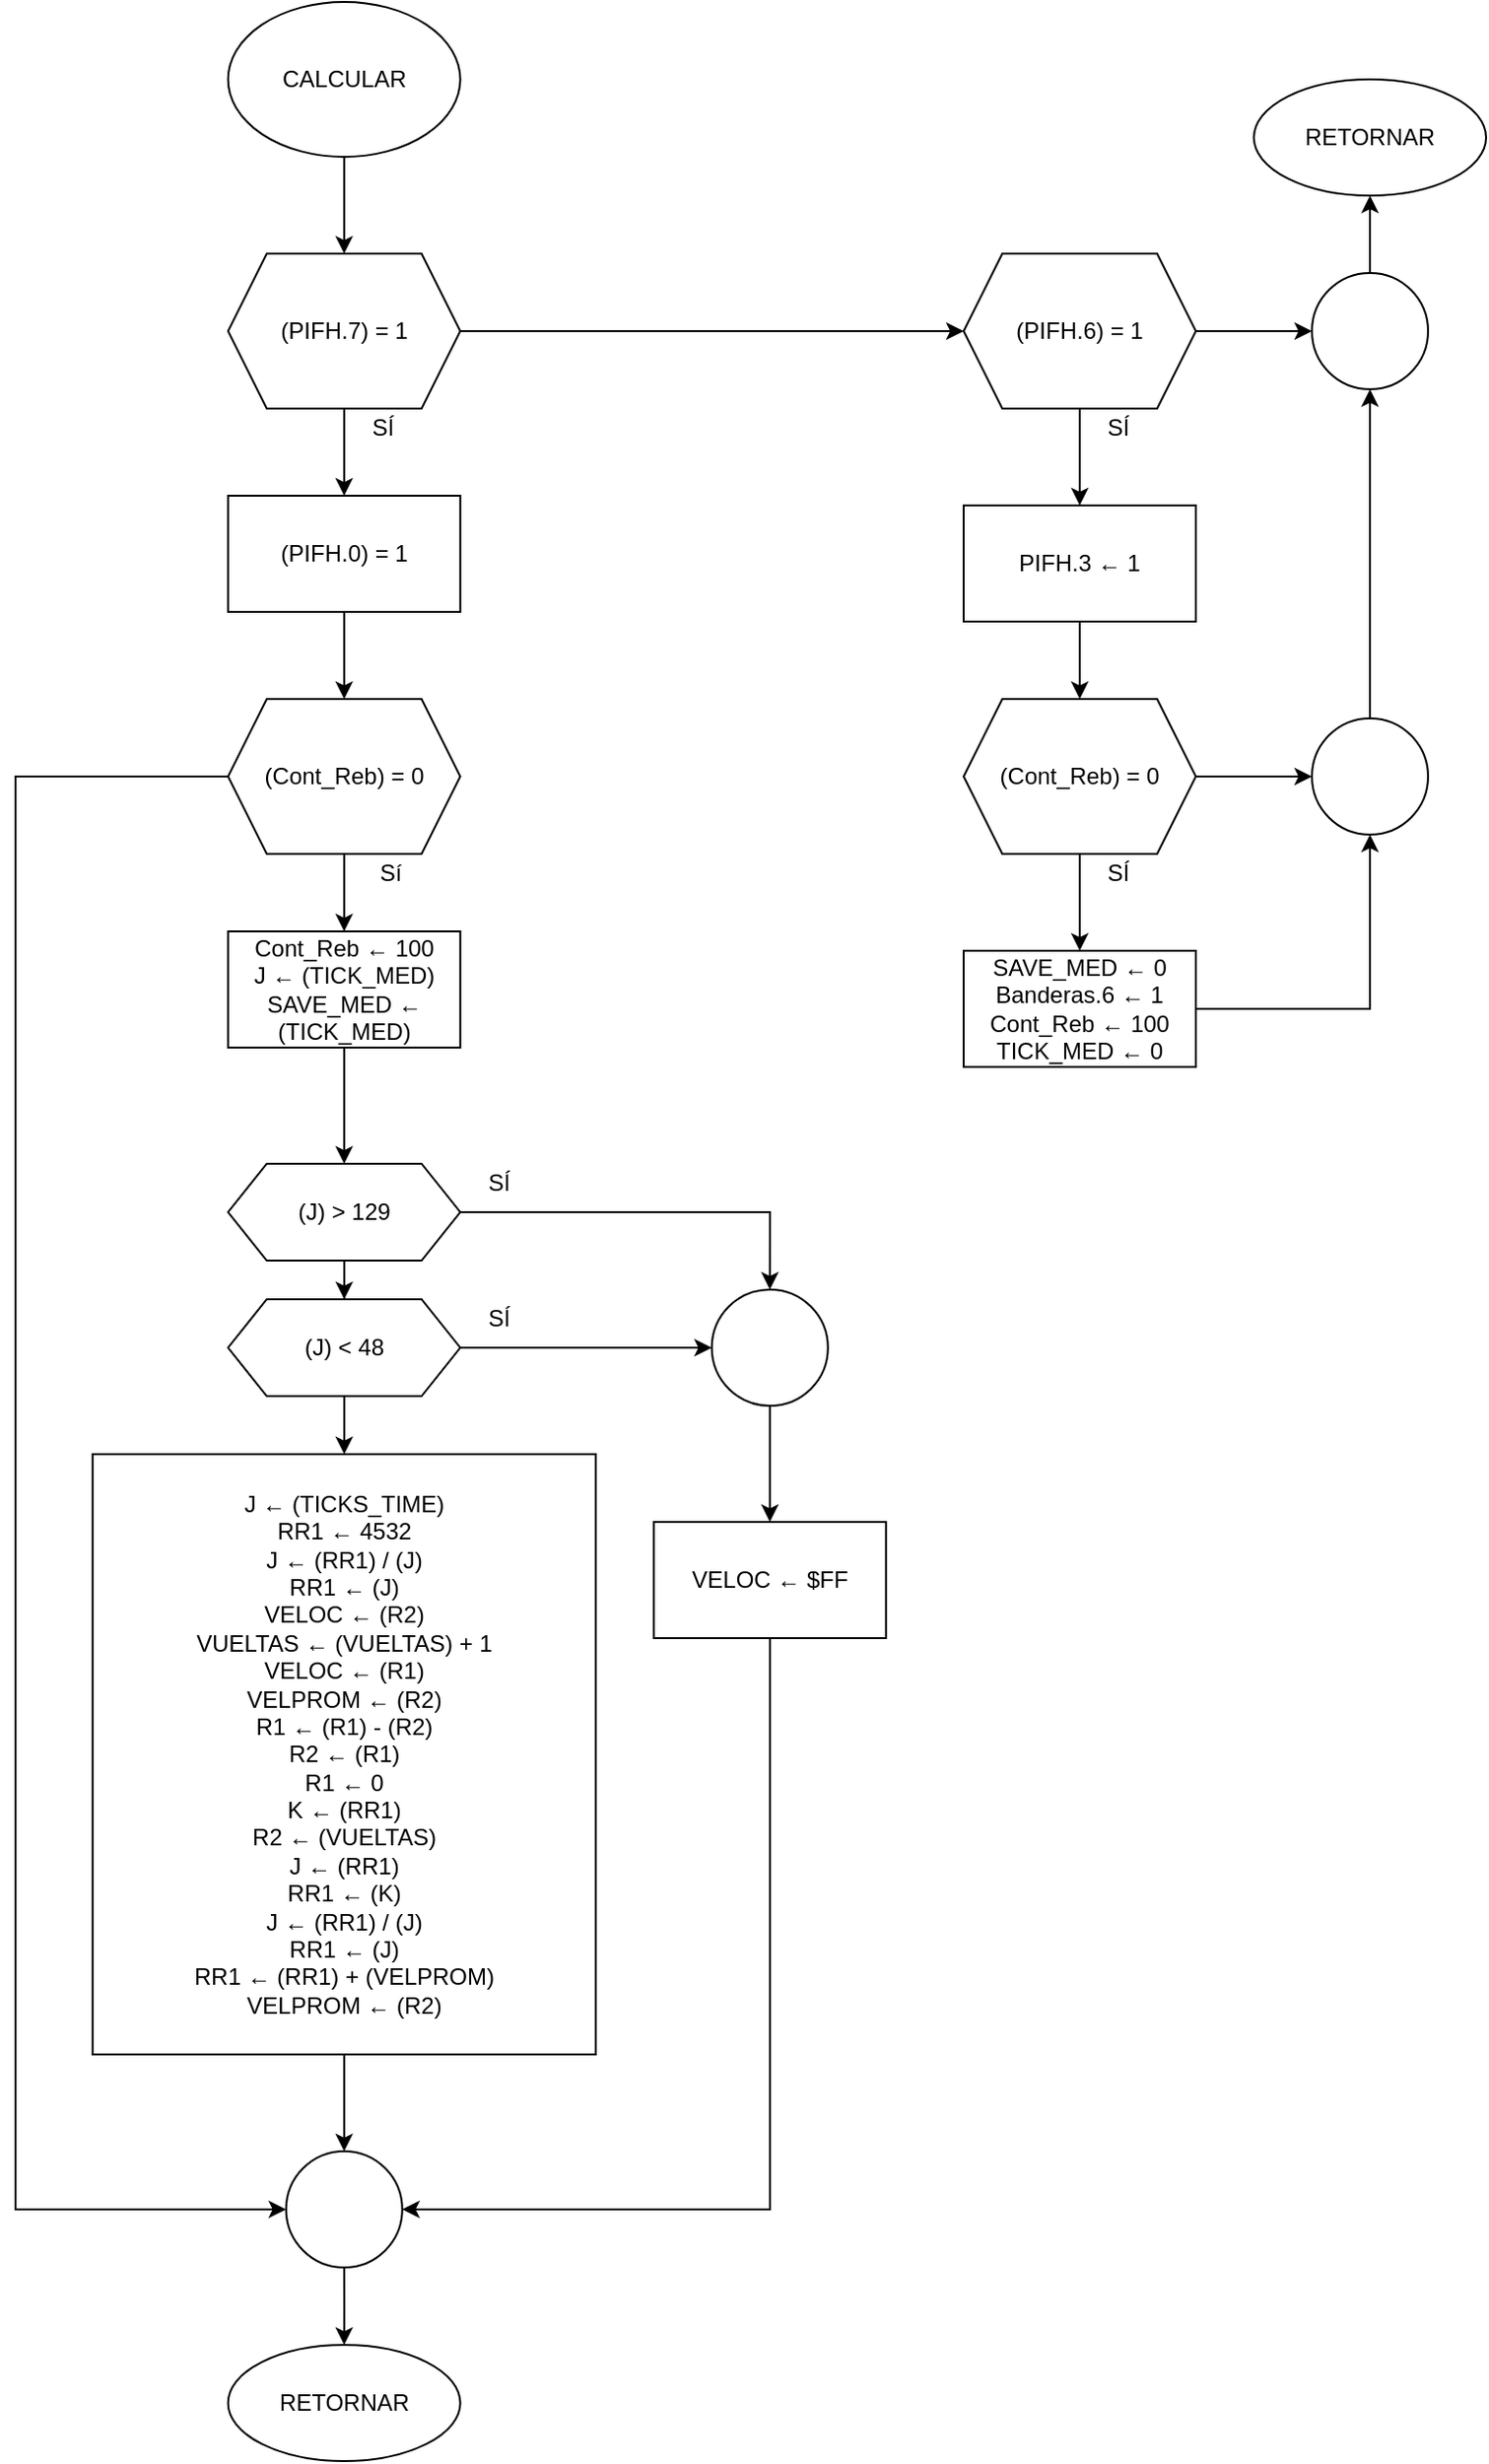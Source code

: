 <mxfile version="14.4.3" type="device"><diagram id="Deb6DwE8OKyxEI4c8vmj" name="Page-1"><mxGraphModel dx="1483" dy="747" grid="1" gridSize="10" guides="1" tooltips="1" connect="1" arrows="1" fold="1" page="1" pageScale="1" pageWidth="827" pageHeight="1169" math="0" shadow="0"><root><mxCell id="0"/><mxCell id="1" parent="0"/><mxCell id="5gBaVT96MMrZEKunRPll-3" value="" style="edgeStyle=orthogonalEdgeStyle;rounded=0;orthogonalLoop=1;jettySize=auto;html=1;" edge="1" parent="1" source="5gBaVT96MMrZEKunRPll-1" target="5gBaVT96MMrZEKunRPll-2"><mxGeometry relative="1" as="geometry"/></mxCell><mxCell id="5gBaVT96MMrZEKunRPll-1" value="CALCULAR" style="ellipse;whiteSpace=wrap;html=1;" vertex="1" parent="1"><mxGeometry x="149.86" width="120" height="80" as="geometry"/></mxCell><mxCell id="5gBaVT96MMrZEKunRPll-5" value="" style="edgeStyle=orthogonalEdgeStyle;rounded=0;orthogonalLoop=1;jettySize=auto;html=1;" edge="1" parent="1" source="5gBaVT96MMrZEKunRPll-2" target="5gBaVT96MMrZEKunRPll-4"><mxGeometry relative="1" as="geometry"/></mxCell><mxCell id="5gBaVT96MMrZEKunRPll-11" value="" style="edgeStyle=orthogonalEdgeStyle;rounded=0;orthogonalLoop=1;jettySize=auto;html=1;" edge="1" parent="1" source="5gBaVT96MMrZEKunRPll-2" target="5gBaVT96MMrZEKunRPll-10"><mxGeometry relative="1" as="geometry"/></mxCell><mxCell id="5gBaVT96MMrZEKunRPll-2" value="(PIFH.7) = 1" style="shape=hexagon;perimeter=hexagonPerimeter2;whiteSpace=wrap;html=1;fixedSize=1;" vertex="1" parent="1"><mxGeometry x="149.86" y="130" width="120" height="80" as="geometry"/></mxCell><mxCell id="5gBaVT96MMrZEKunRPll-39" value="" style="edgeStyle=orthogonalEdgeStyle;rounded=0;orthogonalLoop=1;jettySize=auto;html=1;" edge="1" parent="1" source="5gBaVT96MMrZEKunRPll-4" target="5gBaVT96MMrZEKunRPll-38"><mxGeometry relative="1" as="geometry"/></mxCell><mxCell id="5gBaVT96MMrZEKunRPll-45" value="" style="edgeStyle=orthogonalEdgeStyle;rounded=0;orthogonalLoop=1;jettySize=auto;html=1;" edge="1" parent="1" source="5gBaVT96MMrZEKunRPll-4" target="5gBaVT96MMrZEKunRPll-44"><mxGeometry relative="1" as="geometry"/></mxCell><mxCell id="5gBaVT96MMrZEKunRPll-4" value="(PIFH.6) = 1" style="shape=hexagon;perimeter=hexagonPerimeter2;whiteSpace=wrap;html=1;fixedSize=1;" vertex="1" parent="1"><mxGeometry x="530" y="130" width="120" height="80" as="geometry"/></mxCell><mxCell id="5gBaVT96MMrZEKunRPll-13" value="" style="edgeStyle=orthogonalEdgeStyle;rounded=0;orthogonalLoop=1;jettySize=auto;html=1;" edge="1" parent="1" source="5gBaVT96MMrZEKunRPll-10" target="5gBaVT96MMrZEKunRPll-12"><mxGeometry relative="1" as="geometry"/></mxCell><mxCell id="5gBaVT96MMrZEKunRPll-10" value="&lt;span&gt;(PIFH.0) = 1&lt;br&gt;&lt;/span&gt;" style="whiteSpace=wrap;html=1;" vertex="1" parent="1"><mxGeometry x="149.86" y="255" width="120" height="60" as="geometry"/></mxCell><mxCell id="5gBaVT96MMrZEKunRPll-15" value="" style="edgeStyle=orthogonalEdgeStyle;rounded=0;orthogonalLoop=1;jettySize=auto;html=1;" edge="1" parent="1" source="5gBaVT96MMrZEKunRPll-12" target="5gBaVT96MMrZEKunRPll-14"><mxGeometry relative="1" as="geometry"/></mxCell><mxCell id="5gBaVT96MMrZEKunRPll-34" style="edgeStyle=orthogonalEdgeStyle;rounded=0;orthogonalLoop=1;jettySize=auto;html=1;entryX=0;entryY=0.5;entryDx=0;entryDy=0;" edge="1" parent="1" source="5gBaVT96MMrZEKunRPll-12" target="5gBaVT96MMrZEKunRPll-23"><mxGeometry relative="1" as="geometry"><mxPoint x="79.86" y="1340" as="targetPoint"/><Array as="points"><mxPoint x="40" y="400"/><mxPoint x="40" y="1140"/></Array></mxGeometry></mxCell><mxCell id="5gBaVT96MMrZEKunRPll-12" value="(Cont_Reb) = 0" style="shape=hexagon;perimeter=hexagonPerimeter2;whiteSpace=wrap;html=1;fixedSize=1;" vertex="1" parent="1"><mxGeometry x="149.86" y="360" width="120" height="80" as="geometry"/></mxCell><mxCell id="5gBaVT96MMrZEKunRPll-18" value="" style="edgeStyle=orthogonalEdgeStyle;rounded=0;orthogonalLoop=1;jettySize=auto;html=1;" edge="1" parent="1" source="5gBaVT96MMrZEKunRPll-14" target="5gBaVT96MMrZEKunRPll-17"><mxGeometry relative="1" as="geometry"/></mxCell><mxCell id="5gBaVT96MMrZEKunRPll-14" value="Cont_Reb ← 100&lt;br&gt;J ← (TICK_MED)&lt;br&gt;SAVE_MED ← (TICK_MED)" style="whiteSpace=wrap;html=1;" vertex="1" parent="1"><mxGeometry x="149.86" y="480" width="120" height="60" as="geometry"/></mxCell><mxCell id="5gBaVT96MMrZEKunRPll-16" value="Sí" style="text;html=1;strokeColor=none;fillColor=none;align=center;verticalAlign=middle;whiteSpace=wrap;rounded=0;" vertex="1" parent="1"><mxGeometry x="213.86" y="440" width="40" height="20" as="geometry"/></mxCell><mxCell id="5gBaVT96MMrZEKunRPll-20" value="" style="edgeStyle=orthogonalEdgeStyle;rounded=0;orthogonalLoop=1;jettySize=auto;html=1;" edge="1" parent="1" source="5gBaVT96MMrZEKunRPll-17" target="5gBaVT96MMrZEKunRPll-19"><mxGeometry relative="1" as="geometry"/></mxCell><mxCell id="5gBaVT96MMrZEKunRPll-28" style="edgeStyle=orthogonalEdgeStyle;rounded=0;orthogonalLoop=1;jettySize=auto;html=1;entryX=0.5;entryY=0;entryDx=0;entryDy=0;" edge="1" parent="1" source="5gBaVT96MMrZEKunRPll-17" target="5gBaVT96MMrZEKunRPll-27"><mxGeometry relative="1" as="geometry"/></mxCell><mxCell id="5gBaVT96MMrZEKunRPll-17" value="(J) &amp;gt; 129" style="shape=hexagon;perimeter=hexagonPerimeter2;whiteSpace=wrap;html=1;fixedSize=1;" vertex="1" parent="1"><mxGeometry x="149.86" y="600" width="120" height="50" as="geometry"/></mxCell><mxCell id="5gBaVT96MMrZEKunRPll-22" value="" style="edgeStyle=orthogonalEdgeStyle;rounded=0;orthogonalLoop=1;jettySize=auto;html=1;" edge="1" parent="1" source="5gBaVT96MMrZEKunRPll-19" target="5gBaVT96MMrZEKunRPll-21"><mxGeometry relative="1" as="geometry"/></mxCell><mxCell id="5gBaVT96MMrZEKunRPll-29" style="edgeStyle=orthogonalEdgeStyle;rounded=0;orthogonalLoop=1;jettySize=auto;html=1;entryX=0;entryY=0.5;entryDx=0;entryDy=0;" edge="1" parent="1" source="5gBaVT96MMrZEKunRPll-19" target="5gBaVT96MMrZEKunRPll-27"><mxGeometry relative="1" as="geometry"/></mxCell><mxCell id="5gBaVT96MMrZEKunRPll-19" value="(J) &amp;lt; 48" style="shape=hexagon;perimeter=hexagonPerimeter2;whiteSpace=wrap;html=1;fixedSize=1;" vertex="1" parent="1"><mxGeometry x="149.86" y="670" width="120" height="50" as="geometry"/></mxCell><mxCell id="5gBaVT96MMrZEKunRPll-24" value="" style="edgeStyle=orthogonalEdgeStyle;rounded=0;orthogonalLoop=1;jettySize=auto;html=1;" edge="1" parent="1" source="5gBaVT96MMrZEKunRPll-21" target="5gBaVT96MMrZEKunRPll-23"><mxGeometry relative="1" as="geometry"/></mxCell><mxCell id="5gBaVT96MMrZEKunRPll-21" value="J ← (TICKS_TIME)&lt;br&gt;RR1 ← 4532&lt;br&gt;J ← (RR1) / (J)&lt;br&gt;RR1 ← (J)&lt;br&gt;VELOC ← (R2)&lt;br&gt;VUELTAS ← (VUELTAS) + 1&lt;br&gt;VELOC ← (R1)&lt;br&gt;VELPROM ← (R2)&lt;br&gt;R1 ← (R1) - (R2)&lt;br&gt;R2 ← (R1)&lt;br&gt;R1 ← 0&lt;br&gt;K ← (RR1)&lt;br&gt;R2 ← (VUELTAS)&lt;br&gt;J ← (RR1)&lt;br&gt;RR1 ← (K)&lt;br&gt;J ← (RR1) / (J)&lt;br&gt;RR1 ← (J)&lt;br&gt;RR1 ← (RR1) + (VELPROM)&lt;br&gt;VELPROM ← (R2)" style="whiteSpace=wrap;html=1;" vertex="1" parent="1"><mxGeometry x="79.86" y="750" width="260" height="310" as="geometry"/></mxCell><mxCell id="5gBaVT96MMrZEKunRPll-26" value="" style="edgeStyle=orthogonalEdgeStyle;rounded=0;orthogonalLoop=1;jettySize=auto;html=1;" edge="1" parent="1" source="5gBaVT96MMrZEKunRPll-23"><mxGeometry relative="1" as="geometry"><mxPoint x="209.86" y="1210" as="targetPoint"/></mxGeometry></mxCell><mxCell id="5gBaVT96MMrZEKunRPll-23" value="" style="ellipse;whiteSpace=wrap;html=1;aspect=fixed;" vertex="1" parent="1"><mxGeometry x="179.86" y="1110" width="60" height="60" as="geometry"/></mxCell><mxCell id="5gBaVT96MMrZEKunRPll-31" value="" style="edgeStyle=orthogonalEdgeStyle;rounded=0;orthogonalLoop=1;jettySize=auto;html=1;" edge="1" parent="1" source="5gBaVT96MMrZEKunRPll-27" target="5gBaVT96MMrZEKunRPll-30"><mxGeometry relative="1" as="geometry"/></mxCell><mxCell id="5gBaVT96MMrZEKunRPll-27" value="" style="ellipse;whiteSpace=wrap;html=1;aspect=fixed;" vertex="1" parent="1"><mxGeometry x="399.86" y="665" width="60" height="60" as="geometry"/></mxCell><mxCell id="5gBaVT96MMrZEKunRPll-32" style="edgeStyle=orthogonalEdgeStyle;rounded=0;orthogonalLoop=1;jettySize=auto;html=1;entryX=1;entryY=0.5;entryDx=0;entryDy=0;" edge="1" parent="1" source="5gBaVT96MMrZEKunRPll-30" target="5gBaVT96MMrZEKunRPll-23"><mxGeometry relative="1" as="geometry"><Array as="points"><mxPoint x="429.86" y="1140"/></Array></mxGeometry></mxCell><mxCell id="5gBaVT96MMrZEKunRPll-30" value="VELOC ← $FF" style="whiteSpace=wrap;html=1;" vertex="1" parent="1"><mxGeometry x="369.86" y="785" width="120" height="60" as="geometry"/></mxCell><mxCell id="5gBaVT96MMrZEKunRPll-35" value="SÍ" style="text;html=1;strokeColor=none;fillColor=none;align=center;verticalAlign=middle;whiteSpace=wrap;rounded=0;" vertex="1" parent="1"><mxGeometry x="209.86" y="210" width="40" height="20" as="geometry"/></mxCell><mxCell id="5gBaVT96MMrZEKunRPll-41" value="" style="edgeStyle=orthogonalEdgeStyle;rounded=0;orthogonalLoop=1;jettySize=auto;html=1;" edge="1" parent="1" source="5gBaVT96MMrZEKunRPll-38" target="5gBaVT96MMrZEKunRPll-40"><mxGeometry relative="1" as="geometry"/></mxCell><mxCell id="5gBaVT96MMrZEKunRPll-38" value="PIFH.3 ← 1" style="whiteSpace=wrap;html=1;" vertex="1" parent="1"><mxGeometry x="530" y="260" width="120" height="60" as="geometry"/></mxCell><mxCell id="5gBaVT96MMrZEKunRPll-43" value="" style="edgeStyle=orthogonalEdgeStyle;rounded=0;orthogonalLoop=1;jettySize=auto;html=1;" edge="1" parent="1" source="5gBaVT96MMrZEKunRPll-40" target="5gBaVT96MMrZEKunRPll-42"><mxGeometry relative="1" as="geometry"/></mxCell><mxCell id="5gBaVT96MMrZEKunRPll-48" value="" style="edgeStyle=orthogonalEdgeStyle;rounded=0;orthogonalLoop=1;jettySize=auto;html=1;" edge="1" parent="1" source="5gBaVT96MMrZEKunRPll-40" target="5gBaVT96MMrZEKunRPll-47"><mxGeometry relative="1" as="geometry"/></mxCell><mxCell id="5gBaVT96MMrZEKunRPll-40" value="(Cont_Reb) = 0" style="shape=hexagon;perimeter=hexagonPerimeter2;whiteSpace=wrap;html=1;fixedSize=1;" vertex="1" parent="1"><mxGeometry x="530" y="360" width="120" height="80" as="geometry"/></mxCell><mxCell id="5gBaVT96MMrZEKunRPll-50" style="edgeStyle=orthogonalEdgeStyle;rounded=0;orthogonalLoop=1;jettySize=auto;html=1;entryX=0.5;entryY=1;entryDx=0;entryDy=0;" edge="1" parent="1" source="5gBaVT96MMrZEKunRPll-42" target="5gBaVT96MMrZEKunRPll-47"><mxGeometry relative="1" as="geometry"/></mxCell><mxCell id="5gBaVT96MMrZEKunRPll-42" value="SAVE_MED ← 0&lt;br&gt;Banderas.6 ← 1&lt;br&gt;Cont_Reb ← 100&lt;br&gt;TICK_MED ← 0" style="whiteSpace=wrap;html=1;" vertex="1" parent="1"><mxGeometry x="530" y="490" width="120" height="60" as="geometry"/></mxCell><mxCell id="5gBaVT96MMrZEKunRPll-51" value="" style="edgeStyle=orthogonalEdgeStyle;rounded=0;orthogonalLoop=1;jettySize=auto;html=1;" edge="1" parent="1" source="5gBaVT96MMrZEKunRPll-44"><mxGeometry relative="1" as="geometry"><mxPoint x="740" y="100" as="targetPoint"/></mxGeometry></mxCell><mxCell id="5gBaVT96MMrZEKunRPll-44" value="" style="ellipse;whiteSpace=wrap;html=1;aspect=fixed;" vertex="1" parent="1"><mxGeometry x="710" y="140" width="60" height="60" as="geometry"/></mxCell><mxCell id="5gBaVT96MMrZEKunRPll-49" style="edgeStyle=orthogonalEdgeStyle;rounded=0;orthogonalLoop=1;jettySize=auto;html=1;entryX=0.5;entryY=1;entryDx=0;entryDy=0;" edge="1" parent="1" source="5gBaVT96MMrZEKunRPll-47" target="5gBaVT96MMrZEKunRPll-44"><mxGeometry relative="1" as="geometry"/></mxCell><mxCell id="5gBaVT96MMrZEKunRPll-47" value="" style="ellipse;whiteSpace=wrap;html=1;aspect=fixed;" vertex="1" parent="1"><mxGeometry x="710" y="370" width="60" height="60" as="geometry"/></mxCell><mxCell id="5gBaVT96MMrZEKunRPll-52" value="SÍ" style="text;html=1;strokeColor=none;fillColor=none;align=center;verticalAlign=middle;whiteSpace=wrap;rounded=0;" vertex="1" parent="1"><mxGeometry x="590" y="210" width="40" height="20" as="geometry"/></mxCell><mxCell id="5gBaVT96MMrZEKunRPll-53" value="SÍ" style="text;html=1;strokeColor=none;fillColor=none;align=center;verticalAlign=middle;whiteSpace=wrap;rounded=0;" vertex="1" parent="1"><mxGeometry x="590" y="440" width="40" height="20" as="geometry"/></mxCell><mxCell id="5gBaVT96MMrZEKunRPll-55" value="SÍ" style="text;html=1;strokeColor=none;fillColor=none;align=center;verticalAlign=middle;whiteSpace=wrap;rounded=0;" vertex="1" parent="1"><mxGeometry x="269.86" y="670" width="40" height="20" as="geometry"/></mxCell><mxCell id="5gBaVT96MMrZEKunRPll-56" value="SÍ" style="text;html=1;strokeColor=none;fillColor=none;align=center;verticalAlign=middle;whiteSpace=wrap;rounded=0;" vertex="1" parent="1"><mxGeometry x="269.86" y="600" width="40" height="20" as="geometry"/></mxCell><mxCell id="5gBaVT96MMrZEKunRPll-58" value="RETORNAR&lt;span style=&quot;color: rgba(0 , 0 , 0 , 0) ; font-family: monospace ; font-size: 0px&quot;&gt;%3CmxGraphModel%3E%3Croot%3E%3CmxCell%20id%3D%220%22%2F%3E%3CmxCell%20id%3D%221%22%20parent%3D%220%22%2F%3E%3CmxCell%20id%3D%222%22%20value%3D%22S%C3%8D%22%20style%3D%22text%3Bhtml%3D1%3BstrokeColor%3Dnone%3BfillColor%3Dnone%3Balign%3Dcenter%3BverticalAlign%3Dmiddle%3BwhiteSpace%3Dwrap%3Brounded%3D0%3B%22%20vertex%3D%221%22%20parent%3D%221%22%3E%3CmxGeometry%20x%3D%22474%22%20y%3D%22465%22%20width%3D%2240%22%20height%3D%2220%22%20as%3D%22geometry%22%2F%3E%3C%2FmxCell%3E%3C%2Froot%3E%3C%2FmxGraphModel%3E&lt;/span&gt;" style="ellipse;whiteSpace=wrap;html=1;" vertex="1" parent="1"><mxGeometry x="680" y="40" width="120" height="60" as="geometry"/></mxCell><mxCell id="5gBaVT96MMrZEKunRPll-60" value="RETORNAR&lt;span style=&quot;color: rgba(0 , 0 , 0 , 0) ; font-family: monospace ; font-size: 0px&quot;&gt;%3CmxGraphModel%3E%3Croot%3E%3CmxCell%20id%3D%220%22%2F%3E%3CmxCell%20id%3D%221%22%20parent%3D%220%22%2F%3E%3CmxCell%20id%3D%222%22%20value%3D%22S%C3%8D%22%20style%3D%22text%3Bhtml%3D1%3BstrokeColor%3Dnone%3BfillColor%3Dnone%3Balign%3Dcenter%3BverticalAlign%3Dmiddle%3BwhiteSpace%3Dwrap%3Brounded%3D0%3B%22%20vertex%3D%221%22%20parent%3D%221%22%3E%3CmxGeometry%20x%3D%22474%22%20y%3D%22465%22%20width%3D%2240%22%20height%3D%2220%22%20as%3D%22geometry%22%2F%3E%3C%2FmxCell%3E%3C%2Froot%3E%3C%2FmxGraphModel%3E&lt;/span&gt;" style="ellipse;whiteSpace=wrap;html=1;" vertex="1" parent="1"><mxGeometry x="149.86" y="1210" width="120" height="60" as="geometry"/></mxCell></root></mxGraphModel></diagram></mxfile>